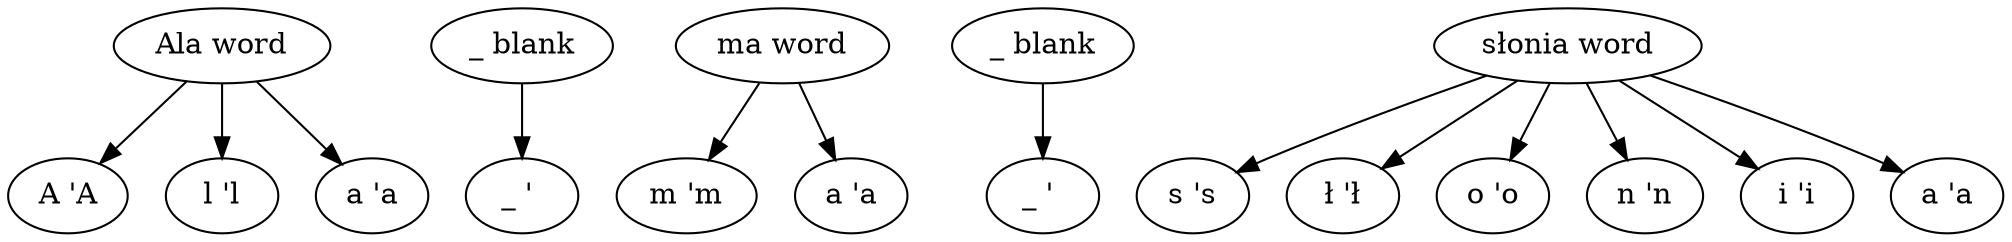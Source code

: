 digraph g {
	node [label="\N"];
	graph [rankdir=TB,
		ordering=out];
	1 [label="A 'A"];
	2 [label="l 'l"];
	3 [label="a 'a"];
	4 [label="Ala word"];
	5 [label="_ ' "];
	6 [label="_ blank"];
	7 [label="m 'm"];
	8 [label="a 'a"];
	9 [label="ma word"];
	10 [label="_ ' "];
	11 [label="_ blank"];
	12 [label="s 's"];
	13 [label="ł 'ł"];
	14 [label="o 'o"];
	15 [label="n 'n"];
	16 [label="i 'i"];
	17 [label="a 'a"];
	18 [label="słonia word"];
	4 -> 1;
	4 -> 2;
	4 -> 3;
	6 -> 5;
	9 -> 7;
	9 -> 8;
	11 -> 10;
	18 -> 12;
	18 -> 13;
	18 -> 14;
	18 -> 15;
	18 -> 16;
	18 -> 17;
}

